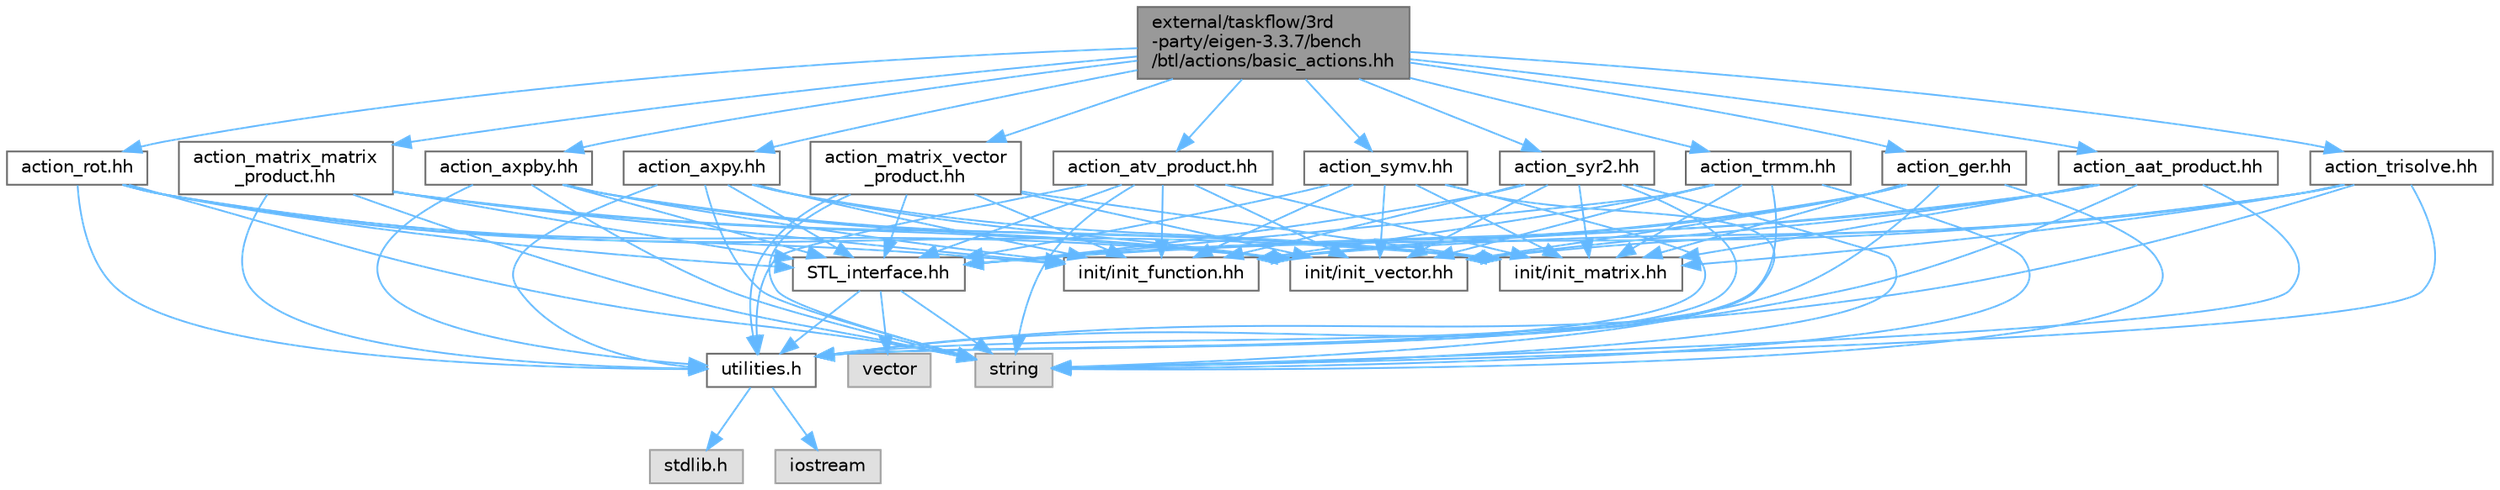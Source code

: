 digraph "external/taskflow/3rd-party/eigen-3.3.7/bench/btl/actions/basic_actions.hh"
{
 // LATEX_PDF_SIZE
  bgcolor="transparent";
  edge [fontname=Helvetica,fontsize=10,labelfontname=Helvetica,labelfontsize=10];
  node [fontname=Helvetica,fontsize=10,shape=box,height=0.2,width=0.4];
  Node1 [id="Node000001",label="external/taskflow/3rd\l-party/eigen-3.3.7/bench\l/btl/actions/basic_actions.hh",height=0.2,width=0.4,color="gray40", fillcolor="grey60", style="filled", fontcolor="black",tooltip=" "];
  Node1 -> Node2 [id="edge90_Node000001_Node000002",color="steelblue1",style="solid",tooltip=" "];
  Node2 [id="Node000002",label="action_axpy.hh",height=0.2,width=0.4,color="grey40", fillcolor="white", style="filled",URL="$action__axpy_8hh.html",tooltip=" "];
  Node2 -> Node3 [id="edge91_Node000002_Node000003",color="steelblue1",style="solid",tooltip=" "];
  Node3 [id="Node000003",label="utilities.h",height=0.2,width=0.4,color="grey40", fillcolor="white", style="filled",URL="$utilities_8h.html",tooltip=" "];
  Node3 -> Node4 [id="edge92_Node000003_Node000004",color="steelblue1",style="solid",tooltip=" "];
  Node4 [id="Node000004",label="stdlib.h",height=0.2,width=0.4,color="grey60", fillcolor="#E0E0E0", style="filled",tooltip=" "];
  Node3 -> Node5 [id="edge93_Node000003_Node000005",color="steelblue1",style="solid",tooltip=" "];
  Node5 [id="Node000005",label="iostream",height=0.2,width=0.4,color="grey60", fillcolor="#E0E0E0", style="filled",tooltip=" "];
  Node2 -> Node6 [id="edge94_Node000002_Node000006",color="steelblue1",style="solid",tooltip=" "];
  Node6 [id="Node000006",label="STL_interface.hh",height=0.2,width=0.4,color="grey40", fillcolor="white", style="filled",URL="$_s_t_l__interface_8hh.html",tooltip=" "];
  Node6 -> Node7 [id="edge95_Node000006_Node000007",color="steelblue1",style="solid",tooltip=" "];
  Node7 [id="Node000007",label="string",height=0.2,width=0.4,color="grey60", fillcolor="#E0E0E0", style="filled",tooltip=" "];
  Node6 -> Node8 [id="edge96_Node000006_Node000008",color="steelblue1",style="solid",tooltip=" "];
  Node8 [id="Node000008",label="vector",height=0.2,width=0.4,color="grey60", fillcolor="#E0E0E0", style="filled",tooltip=" "];
  Node6 -> Node3 [id="edge97_Node000006_Node000003",color="steelblue1",style="solid",tooltip=" "];
  Node2 -> Node7 [id="edge98_Node000002_Node000007",color="steelblue1",style="solid",tooltip=" "];
  Node2 -> Node9 [id="edge99_Node000002_Node000009",color="steelblue1",style="solid",tooltip=" "];
  Node9 [id="Node000009",label="init/init_function.hh",height=0.2,width=0.4,color="grey40", fillcolor="white", style="filled",URL="$init__function_8hh.html",tooltip=" "];
  Node2 -> Node10 [id="edge100_Node000002_Node000010",color="steelblue1",style="solid",tooltip=" "];
  Node10 [id="Node000010",label="init/init_vector.hh",height=0.2,width=0.4,color="grey40", fillcolor="white", style="filled",URL="$init__vector_8hh.html",tooltip=" "];
  Node2 -> Node11 [id="edge101_Node000002_Node000011",color="steelblue1",style="solid",tooltip=" "];
  Node11 [id="Node000011",label="init/init_matrix.hh",height=0.2,width=0.4,color="grey40", fillcolor="white", style="filled",URL="$init__matrix_8hh.html",tooltip=" "];
  Node1 -> Node12 [id="edge102_Node000001_Node000012",color="steelblue1",style="solid",tooltip=" "];
  Node12 [id="Node000012",label="action_axpby.hh",height=0.2,width=0.4,color="grey40", fillcolor="white", style="filled",URL="$action__axpby_8hh.html",tooltip=" "];
  Node12 -> Node3 [id="edge103_Node000012_Node000003",color="steelblue1",style="solid",tooltip=" "];
  Node12 -> Node6 [id="edge104_Node000012_Node000006",color="steelblue1",style="solid",tooltip=" "];
  Node12 -> Node7 [id="edge105_Node000012_Node000007",color="steelblue1",style="solid",tooltip=" "];
  Node12 -> Node9 [id="edge106_Node000012_Node000009",color="steelblue1",style="solid",tooltip=" "];
  Node12 -> Node10 [id="edge107_Node000012_Node000010",color="steelblue1",style="solid",tooltip=" "];
  Node12 -> Node11 [id="edge108_Node000012_Node000011",color="steelblue1",style="solid",tooltip=" "];
  Node1 -> Node13 [id="edge109_Node000001_Node000013",color="steelblue1",style="solid",tooltip=" "];
  Node13 [id="Node000013",label="action_matrix_vector\l_product.hh",height=0.2,width=0.4,color="grey40", fillcolor="white", style="filled",URL="$action__matrix__vector__product_8hh.html",tooltip=" "];
  Node13 -> Node3 [id="edge110_Node000013_Node000003",color="steelblue1",style="solid",tooltip=" "];
  Node13 -> Node6 [id="edge111_Node000013_Node000006",color="steelblue1",style="solid",tooltip=" "];
  Node13 -> Node7 [id="edge112_Node000013_Node000007",color="steelblue1",style="solid",tooltip=" "];
  Node13 -> Node9 [id="edge113_Node000013_Node000009",color="steelblue1",style="solid",tooltip=" "];
  Node13 -> Node10 [id="edge114_Node000013_Node000010",color="steelblue1",style="solid",tooltip=" "];
  Node13 -> Node11 [id="edge115_Node000013_Node000011",color="steelblue1",style="solid",tooltip=" "];
  Node1 -> Node14 [id="edge116_Node000001_Node000014",color="steelblue1",style="solid",tooltip=" "];
  Node14 [id="Node000014",label="action_atv_product.hh",height=0.2,width=0.4,color="grey40", fillcolor="white", style="filled",URL="$action__atv__product_8hh.html",tooltip=" "];
  Node14 -> Node3 [id="edge117_Node000014_Node000003",color="steelblue1",style="solid",tooltip=" "];
  Node14 -> Node6 [id="edge118_Node000014_Node000006",color="steelblue1",style="solid",tooltip=" "];
  Node14 -> Node7 [id="edge119_Node000014_Node000007",color="steelblue1",style="solid",tooltip=" "];
  Node14 -> Node9 [id="edge120_Node000014_Node000009",color="steelblue1",style="solid",tooltip=" "];
  Node14 -> Node10 [id="edge121_Node000014_Node000010",color="steelblue1",style="solid",tooltip=" "];
  Node14 -> Node11 [id="edge122_Node000014_Node000011",color="steelblue1",style="solid",tooltip=" "];
  Node1 -> Node15 [id="edge123_Node000001_Node000015",color="steelblue1",style="solid",tooltip=" "];
  Node15 [id="Node000015",label="action_matrix_matrix\l_product.hh",height=0.2,width=0.4,color="grey40", fillcolor="white", style="filled",URL="$action__matrix__matrix__product_8hh.html",tooltip=" "];
  Node15 -> Node3 [id="edge124_Node000015_Node000003",color="steelblue1",style="solid",tooltip=" "];
  Node15 -> Node6 [id="edge125_Node000015_Node000006",color="steelblue1",style="solid",tooltip=" "];
  Node15 -> Node7 [id="edge126_Node000015_Node000007",color="steelblue1",style="solid",tooltip=" "];
  Node15 -> Node9 [id="edge127_Node000015_Node000009",color="steelblue1",style="solid",tooltip=" "];
  Node15 -> Node10 [id="edge128_Node000015_Node000010",color="steelblue1",style="solid",tooltip=" "];
  Node15 -> Node11 [id="edge129_Node000015_Node000011",color="steelblue1",style="solid",tooltip=" "];
  Node1 -> Node16 [id="edge130_Node000001_Node000016",color="steelblue1",style="solid",tooltip=" "];
  Node16 [id="Node000016",label="action_aat_product.hh",height=0.2,width=0.4,color="grey40", fillcolor="white", style="filled",URL="$action__aat__product_8hh.html",tooltip=" "];
  Node16 -> Node3 [id="edge131_Node000016_Node000003",color="steelblue1",style="solid",tooltip=" "];
  Node16 -> Node6 [id="edge132_Node000016_Node000006",color="steelblue1",style="solid",tooltip=" "];
  Node16 -> Node7 [id="edge133_Node000016_Node000007",color="steelblue1",style="solid",tooltip=" "];
  Node16 -> Node9 [id="edge134_Node000016_Node000009",color="steelblue1",style="solid",tooltip=" "];
  Node16 -> Node10 [id="edge135_Node000016_Node000010",color="steelblue1",style="solid",tooltip=" "];
  Node16 -> Node11 [id="edge136_Node000016_Node000011",color="steelblue1",style="solid",tooltip=" "];
  Node1 -> Node17 [id="edge137_Node000001_Node000017",color="steelblue1",style="solid",tooltip=" "];
  Node17 [id="Node000017",label="action_trisolve.hh",height=0.2,width=0.4,color="grey40", fillcolor="white", style="filled",URL="$action__trisolve_8hh.html",tooltip=" "];
  Node17 -> Node3 [id="edge138_Node000017_Node000003",color="steelblue1",style="solid",tooltip=" "];
  Node17 -> Node6 [id="edge139_Node000017_Node000006",color="steelblue1",style="solid",tooltip=" "];
  Node17 -> Node7 [id="edge140_Node000017_Node000007",color="steelblue1",style="solid",tooltip=" "];
  Node17 -> Node9 [id="edge141_Node000017_Node000009",color="steelblue1",style="solid",tooltip=" "];
  Node17 -> Node10 [id="edge142_Node000017_Node000010",color="steelblue1",style="solid",tooltip=" "];
  Node17 -> Node11 [id="edge143_Node000017_Node000011",color="steelblue1",style="solid",tooltip=" "];
  Node1 -> Node18 [id="edge144_Node000001_Node000018",color="steelblue1",style="solid",tooltip=" "];
  Node18 [id="Node000018",label="action_trmm.hh",height=0.2,width=0.4,color="grey40", fillcolor="white", style="filled",URL="$action__trmm_8hh.html",tooltip=" "];
  Node18 -> Node3 [id="edge145_Node000018_Node000003",color="steelblue1",style="solid",tooltip=" "];
  Node18 -> Node6 [id="edge146_Node000018_Node000006",color="steelblue1",style="solid",tooltip=" "];
  Node18 -> Node7 [id="edge147_Node000018_Node000007",color="steelblue1",style="solid",tooltip=" "];
  Node18 -> Node9 [id="edge148_Node000018_Node000009",color="steelblue1",style="solid",tooltip=" "];
  Node18 -> Node10 [id="edge149_Node000018_Node000010",color="steelblue1",style="solid",tooltip=" "];
  Node18 -> Node11 [id="edge150_Node000018_Node000011",color="steelblue1",style="solid",tooltip=" "];
  Node1 -> Node19 [id="edge151_Node000001_Node000019",color="steelblue1",style="solid",tooltip=" "];
  Node19 [id="Node000019",label="action_symv.hh",height=0.2,width=0.4,color="grey40", fillcolor="white", style="filled",URL="$action__symv_8hh.html",tooltip=" "];
  Node19 -> Node3 [id="edge152_Node000019_Node000003",color="steelblue1",style="solid",tooltip=" "];
  Node19 -> Node6 [id="edge153_Node000019_Node000006",color="steelblue1",style="solid",tooltip=" "];
  Node19 -> Node7 [id="edge154_Node000019_Node000007",color="steelblue1",style="solid",tooltip=" "];
  Node19 -> Node9 [id="edge155_Node000019_Node000009",color="steelblue1",style="solid",tooltip=" "];
  Node19 -> Node10 [id="edge156_Node000019_Node000010",color="steelblue1",style="solid",tooltip=" "];
  Node19 -> Node11 [id="edge157_Node000019_Node000011",color="steelblue1",style="solid",tooltip=" "];
  Node1 -> Node20 [id="edge158_Node000001_Node000020",color="steelblue1",style="solid",tooltip=" "];
  Node20 [id="Node000020",label="action_syr2.hh",height=0.2,width=0.4,color="grey40", fillcolor="white", style="filled",URL="$action__syr2_8hh.html",tooltip=" "];
  Node20 -> Node3 [id="edge159_Node000020_Node000003",color="steelblue1",style="solid",tooltip=" "];
  Node20 -> Node6 [id="edge160_Node000020_Node000006",color="steelblue1",style="solid",tooltip=" "];
  Node20 -> Node7 [id="edge161_Node000020_Node000007",color="steelblue1",style="solid",tooltip=" "];
  Node20 -> Node9 [id="edge162_Node000020_Node000009",color="steelblue1",style="solid",tooltip=" "];
  Node20 -> Node10 [id="edge163_Node000020_Node000010",color="steelblue1",style="solid",tooltip=" "];
  Node20 -> Node11 [id="edge164_Node000020_Node000011",color="steelblue1",style="solid",tooltip=" "];
  Node1 -> Node21 [id="edge165_Node000001_Node000021",color="steelblue1",style="solid",tooltip=" "];
  Node21 [id="Node000021",label="action_ger.hh",height=0.2,width=0.4,color="grey40", fillcolor="white", style="filled",URL="$action__ger_8hh.html",tooltip=" "];
  Node21 -> Node3 [id="edge166_Node000021_Node000003",color="steelblue1",style="solid",tooltip=" "];
  Node21 -> Node6 [id="edge167_Node000021_Node000006",color="steelblue1",style="solid",tooltip=" "];
  Node21 -> Node7 [id="edge168_Node000021_Node000007",color="steelblue1",style="solid",tooltip=" "];
  Node21 -> Node9 [id="edge169_Node000021_Node000009",color="steelblue1",style="solid",tooltip=" "];
  Node21 -> Node10 [id="edge170_Node000021_Node000010",color="steelblue1",style="solid",tooltip=" "];
  Node21 -> Node11 [id="edge171_Node000021_Node000011",color="steelblue1",style="solid",tooltip=" "];
  Node1 -> Node22 [id="edge172_Node000001_Node000022",color="steelblue1",style="solid",tooltip=" "];
  Node22 [id="Node000022",label="action_rot.hh",height=0.2,width=0.4,color="grey40", fillcolor="white", style="filled",URL="$action__rot_8hh.html",tooltip=" "];
  Node22 -> Node3 [id="edge173_Node000022_Node000003",color="steelblue1",style="solid",tooltip=" "];
  Node22 -> Node6 [id="edge174_Node000022_Node000006",color="steelblue1",style="solid",tooltip=" "];
  Node22 -> Node7 [id="edge175_Node000022_Node000007",color="steelblue1",style="solid",tooltip=" "];
  Node22 -> Node9 [id="edge176_Node000022_Node000009",color="steelblue1",style="solid",tooltip=" "];
  Node22 -> Node10 [id="edge177_Node000022_Node000010",color="steelblue1",style="solid",tooltip=" "];
  Node22 -> Node11 [id="edge178_Node000022_Node000011",color="steelblue1",style="solid",tooltip=" "];
}
